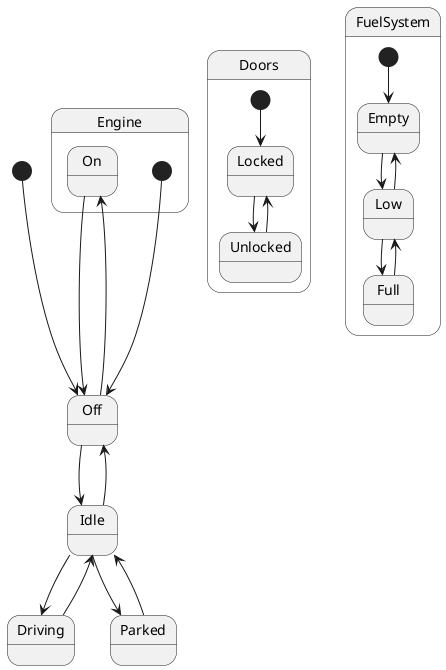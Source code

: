 @startuml
' State diagram for the Car component
[*] --> Off
Off --> Idle
Idle --> Driving
Idle --> Parked
Idle --> Off
Driving --> Idle
Parked --> Idle

' State diagram for the Engine component
state Engine {
    [*] --> Off
    Off --> On
    On --> Off
}

' State diagram for the Doors component
state Doors {
    [*] --> Locked
    Locked --> Unlocked
    Unlocked --> Locked
}

' State diagram for the FuelSystem component
state FuelSystem {
    [*] --> Empty
    Empty --> Low
    Low --> Full
    Low --> Empty
    Full --> Low
}
@enduml